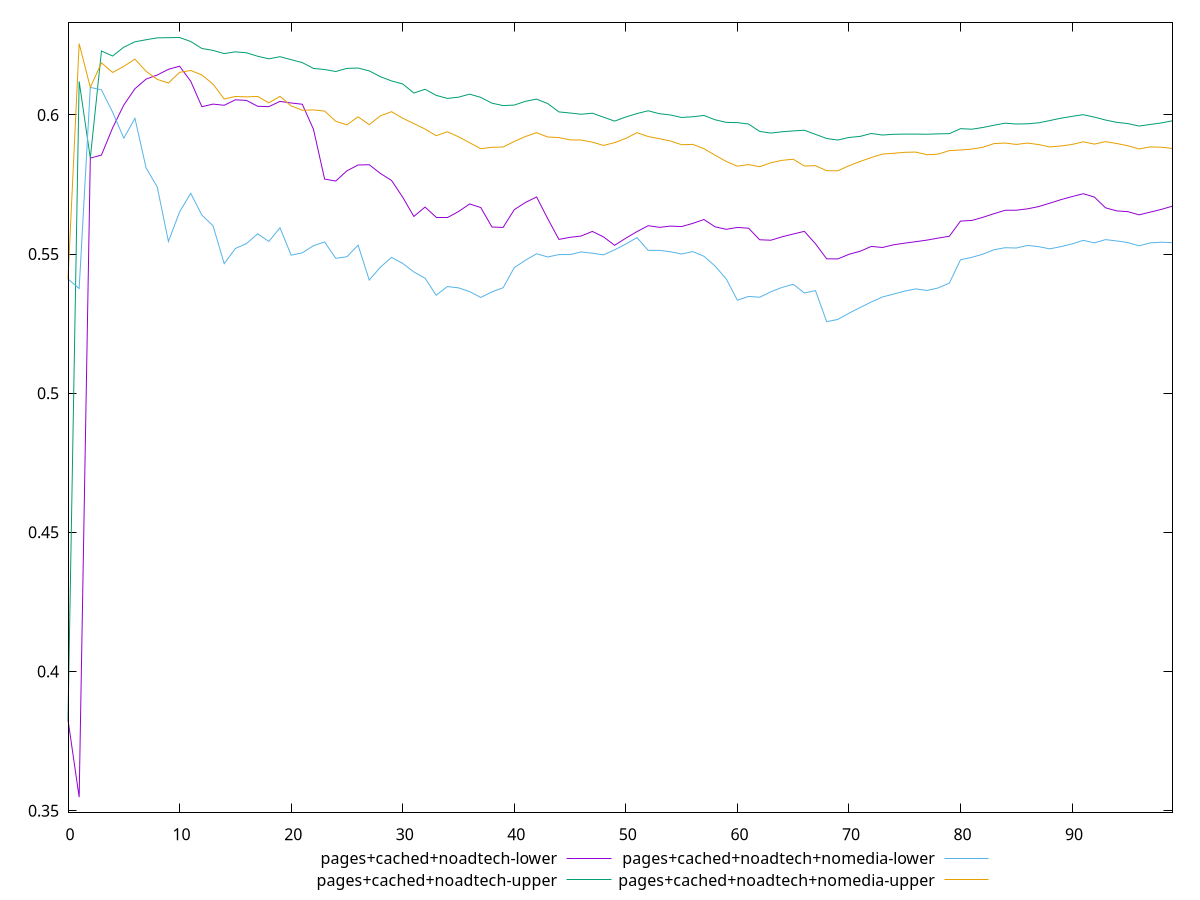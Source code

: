 reset

$pagesCachedNoadtechLower <<EOF
0 0.38263654049008755
1 0.35485710643999846
2 0.5844991786349032
3 0.5855757114036009
4 0.5953678077970129
5 0.6035544504270228
6 0.609412032107584
7 0.6128772945480213
8 0.6143462268769787
9 0.6163857442510844
10 0.6175076413799747
11 0.612098704774267
12 0.6029466574490172
13 0.6038870907822239
14 0.6034602874133757
15 0.6054234840489834
16 0.6052127140727527
17 0.6031006695490496
18 0.6029743099851876
19 0.6048592214972589
20 0.60429409846323
21 0.6038324732381138
22 0.5948590739697602
23 0.5769568962114765
24 0.5762441404632653
25 0.5799190348447865
26 0.5820089188990346
27 0.5820973967144777
28 0.5789661808714672
29 0.5764540854780456
30 0.5704275401432796
31 0.5635221990102259
32 0.5668798083234529
33 0.5631408884588419
34 0.5631411740271117
35 0.5652663115017018
36 0.5680054616768965
37 0.566713553787943
38 0.5597186347772422
39 0.559575903029706
40 0.565951358526437
41 0.5685460630664825
42 0.5705171924906095
43 0.5627183318709302
44 0.5552758601074068
45 0.5560172515230725
46 0.5564901806364544
47 0.5581335458544414
48 0.5561647880778231
49 0.5531495201871768
50 0.5557133755465352
51 0.5580706928282622
52 0.560190278195626
53 0.5595989888318331
54 0.560044608369496
55 0.559871983098958
56 0.5610334893641373
57 0.5624113065452313
58 0.5597863867709012
59 0.5588976211326288
60 0.5595674018868925
61 0.5592929562479352
62 0.5551360892538653
63 0.5549782062794922
64 0.5561982089058054
65 0.5571956049776295
66 0.5581642979393397
67 0.553704021902373
68 0.5482932251466967
69 0.5482566166219655
70 0.5499189730612996
71 0.5510113289696771
72 0.5527563263523243
73 0.5523645966326827
74 0.5533333462374609
75 0.553921861776365
76 0.5544605728538095
77 0.5550235693639503
78 0.5557377603384254
79 0.5564117939842366
80 0.56185077551644
81 0.5620734592265157
82 0.5632018184899776
83 0.5645043929896452
84 0.5657353589581355
85 0.5657565816815533
86 0.5662528550406757
87 0.5670563187305296
88 0.5682936389838685
89 0.5695545770602037
90 0.5706606331586588
91 0.5716864358547716
92 0.5704713188503712
93 0.566612228329432
94 0.5655156618570775
95 0.5652427454070839
96 0.5640866495270952
97 0.56507100906612
98 0.5660471969064712
99 0.5672243052502338
EOF

$pagesCachedNoadtechUpper <<EOF
0 0.38263654049008755
1 0.6120466460765857
2 0.5844991786349032
3 0.6229739947794546
4 0.6211642273497789
5 0.6243393084703789
6 0.6262767188469218
7 0.6270094203257383
8 0.6276874257116688
9 0.6277548443081561
10 0.62782166516181
11 0.6263904493148638
12 0.6238739140846166
13 0.6231877811962411
14 0.6220296134023433
15 0.6226720734315887
16 0.6223293955108847
17 0.6210782703215904
18 0.6201546376095506
19 0.6209157065738385
20 0.6198455289745856
21 0.6187966131897861
22 0.6167123547310397
23 0.616307869924377
24 0.6156031778077421
25 0.616720749934548
26 0.616847160037372
27 0.6158238710846896
28 0.6137411976579215
29 0.6121994502225161
30 0.6111290484152992
31 0.607867207943559
32 0.6092203950581675
33 0.6070305739581595
34 0.6059336380164746
35 0.6063694327057212
36 0.6074628497715154
37 0.6062995450287753
38 0.6042210339196071
39 0.6033535722523259
40 0.6035393966949197
41 0.6048944867817492
42 0.6056840478880464
43 0.6040750217425442
44 0.6010833312021548
45 0.6006813849243303
46 0.6002434646113601
47 0.6006184891064243
48 0.5991830158963025
49 0.5977821217281383
50 0.5992444802768021
51 0.6004890342059583
52 0.601492090706199
53 0.6004382801556911
54 0.5999827414923603
55 0.5990843420236323
56 0.5993291469559305
57 0.5998073492232253
58 0.5982573534737499
59 0.597323478591998
60 0.597237614834473
61 0.5967201685133152
62 0.5940718883478193
63 0.5934739044801175
64 0.5939444138874069
65 0.59424874958475
66 0.5944988825318946
67 0.593010587431827
68 0.5915274109300185
69 0.5909718056962675
70 0.5918999053615516
71 0.5922813226714044
72 0.5933381969515541
73 0.5927670439049995
74 0.5930421502914557
75 0.5931074608564431
76 0.5931047693471898
77 0.5930593595013602
78 0.5931881422695676
79 0.5932653897557032
80 0.595065780326237
81 0.5948593426617033
82 0.5954757115833964
83 0.5962947849704245
84 0.5970419736284514
85 0.5967269828442396
86 0.5968032978014043
87 0.5971595350979958
88 0.5979710895146074
89 0.5988183110506702
90 0.599489398618338
91 0.6000804234386593
92 0.5992130015221713
93 0.5981524575647094
94 0.5973461308060554
95 0.5968810558069906
96 0.5960075667985704
97 0.596560528188419
98 0.5971134453991654
99 0.5978955807087384
EOF

$pagesCachedNoadtechNomediaLower <<EOF
0 0.5410394605919859
1 0.5376106610153464
2 0.6098863589439079
3 0.6089939869291946
4 0.6009906874448501
5 0.5916430074708774
6 0.5987908089039757
7 0.5809384735705972
8 0.574110441423486
9 0.5545141732591846
10 0.5651268031564288
11 0.5718479869458445
12 0.5640003023874332
13 0.5601584149239025
14 0.5465430521888673
15 0.5519972001077024
16 0.5537756696635224
17 0.5572866719269325
18 0.5545402800677681
19 0.5594550506359595
20 0.5496066392126816
21 0.550437578420956
22 0.5530078119135352
23 0.5543511229602891
24 0.5484687609953481
25 0.5490353825081422
26 0.5532126032688824
27 0.5406628585770445
28 0.5452856337554107
29 0.5488131212096866
30 0.5466514622480165
31 0.5435702734748022
32 0.5413435364393537
33 0.5351978645899409
34 0.5383163682310493
35 0.5378618345623583
36 0.5365193125765619
37 0.5344202811911721
38 0.5364256033569378
39 0.5378947857944695
40 0.5451240777743404
41 0.547773926187149
42 0.550107979121324
43 0.5489549855644915
44 0.5498133760717346
45 0.5498151252463869
46 0.5507700726363983
47 0.5503008643212177
48 0.5497088440721963
49 0.5515179130338724
50 0.553598705253842
51 0.555926058787009
52 0.5513313435224036
53 0.5513354510484703
54 0.5508227603363814
55 0.5500189993900223
56 0.5508953978787305
57 0.5492066387405078
58 0.5456948385127698
59 0.5410562371260862
60 0.5334143878526942
61 0.5347917236435287
62 0.5344852549703238
63 0.5364535601883721
64 0.5380015637204306
65 0.5391579625963937
66 0.5360109904952911
67 0.5368664812835733
68 0.525729265324151
69 0.5265167011994846
70 0.5287453206960521
71 0.5307988323973004
72 0.5327693406740239
73 0.5345782240998838
74 0.5356201132636803
75 0.5366965732994691
76 0.5374865160894667
77 0.536923820140295
78 0.5378254551422353
79 0.5395703764684098
80 0.5479609004967232
81 0.5488151543288178
82 0.5499555956206641
83 0.5515594264568794
84 0.5522823341768941
85 0.5521734018181389
86 0.5531086453669942
87 0.5526642414146977
88 0.5518719634196383
89 0.5526743954580106
90 0.5536485826021491
91 0.5549261152085279
92 0.5540283223820519
93 0.5551929113126239
94 0.5547161039765424
95 0.554138880402336
96 0.5529528819661772
97 0.5540086123102649
98 0.5542715957872005
99 0.5540987983554551
EOF

$pagesCachedNoadtechNomediaUpper <<EOF
0 0.5410394605919859
1 0.6256221910212942
2 0.6098863589439079
3 0.6187036228975004
4 0.6152523663309066
5 0.617447977872325
6 0.6200469279591159
7 0.6156653576703456
8 0.612750768148025
9 0.6114617698875812
10 0.6153033685662405
11 0.6159609817458885
12 0.6143467008046521
13 0.6110784348975253
14 0.6057195375016468
15 0.6066352102668214
16 0.6064761440925736
17 0.6066429374095603
18 0.6043402119369716
19 0.6066739064189457
20 0.6032259919138349
21 0.6016782053209558
22 0.601799370790704
23 0.6013771920787967
24 0.5977248123364
25 0.5964240105373606
26 0.5993206284653401
27 0.596495258272953
28 0.5996777567468085
29 0.601168605695584
30 0.598810996781602
31 0.5968813788436136
32 0.5949290753699263
33 0.5925302574950886
34 0.593954211926773
35 0.5921450704294904
36 0.5900153470930938
37 0.5878525009008494
38 0.5883783787405185
39 0.5884640909806557
40 0.5904444936701981
41 0.5922416321425312
42 0.5936050214283309
43 0.5920725196342995
44 0.591857280273265
45 0.5910261207365096
46 0.5909807535350072
47 0.5902011300719581
48 0.5890293539759247
49 0.5900426770293618
50 0.591572747551774
51 0.5936296246412125
52 0.5922318913912381
53 0.5914602827380369
54 0.5906450990333169
55 0.5892874872005393
56 0.5894123071350159
57 0.5878802077412858
58 0.5855394089996284
59 0.5832729798421082
60 0.5815794642770167
61 0.5821550287198465
62 0.5813748091920912
63 0.5828307872771198
64 0.583678125361999
65 0.5840872064797268
66 0.5816408108347925
67 0.5817707073157115
68 0.5799487585968415
69 0.5799223853335423
70 0.5817364870167513
71 0.5832695978400925
72 0.5846840205366144
73 0.5859215792844241
74 0.5862133142712148
75 0.586564996097054
76 0.5866425841396777
77 0.585692017420627
78 0.5859167711454655
79 0.5871799058067978
80 0.5874064409286355
81 0.587718187564608
82 0.5883733868483256
83 0.5896914661738325
84 0.5899024118405438
85 0.5893980638796649
86 0.5898743074860808
87 0.5893545737441687
88 0.5884926401323074
89 0.5888386915051586
90 0.5893843501867879
91 0.5903454945605515
92 0.5895081888358686
93 0.5904026909893989
94 0.5897320171446591
95 0.5889153732609488
96 0.587777372648088
97 0.5885104010801684
98 0.5883894144872238
99 0.5879411011300832
EOF

set key outside below
set xrange [0:99]
set yrange [0.34939781526556224:0.6332809563362463]
set trange [0.34939781526556224:0.6332809563362463]
set terminal svg size 640, 560 enhanced background rgb 'white'
set output "report_00014_2021-02-09T15:56:05.503Z/meta/scoreEstimate/comparison/sorted/2_vs_3.svg"

plot $pagesCachedNoadtechLower title "pages+cached+noadtech-lower" with line, \
     $pagesCachedNoadtechUpper title "pages+cached+noadtech-upper" with line, \
     $pagesCachedNoadtechNomediaLower title "pages+cached+noadtech+nomedia-lower" with line, \
     $pagesCachedNoadtechNomediaUpper title "pages+cached+noadtech+nomedia-upper" with line

reset

